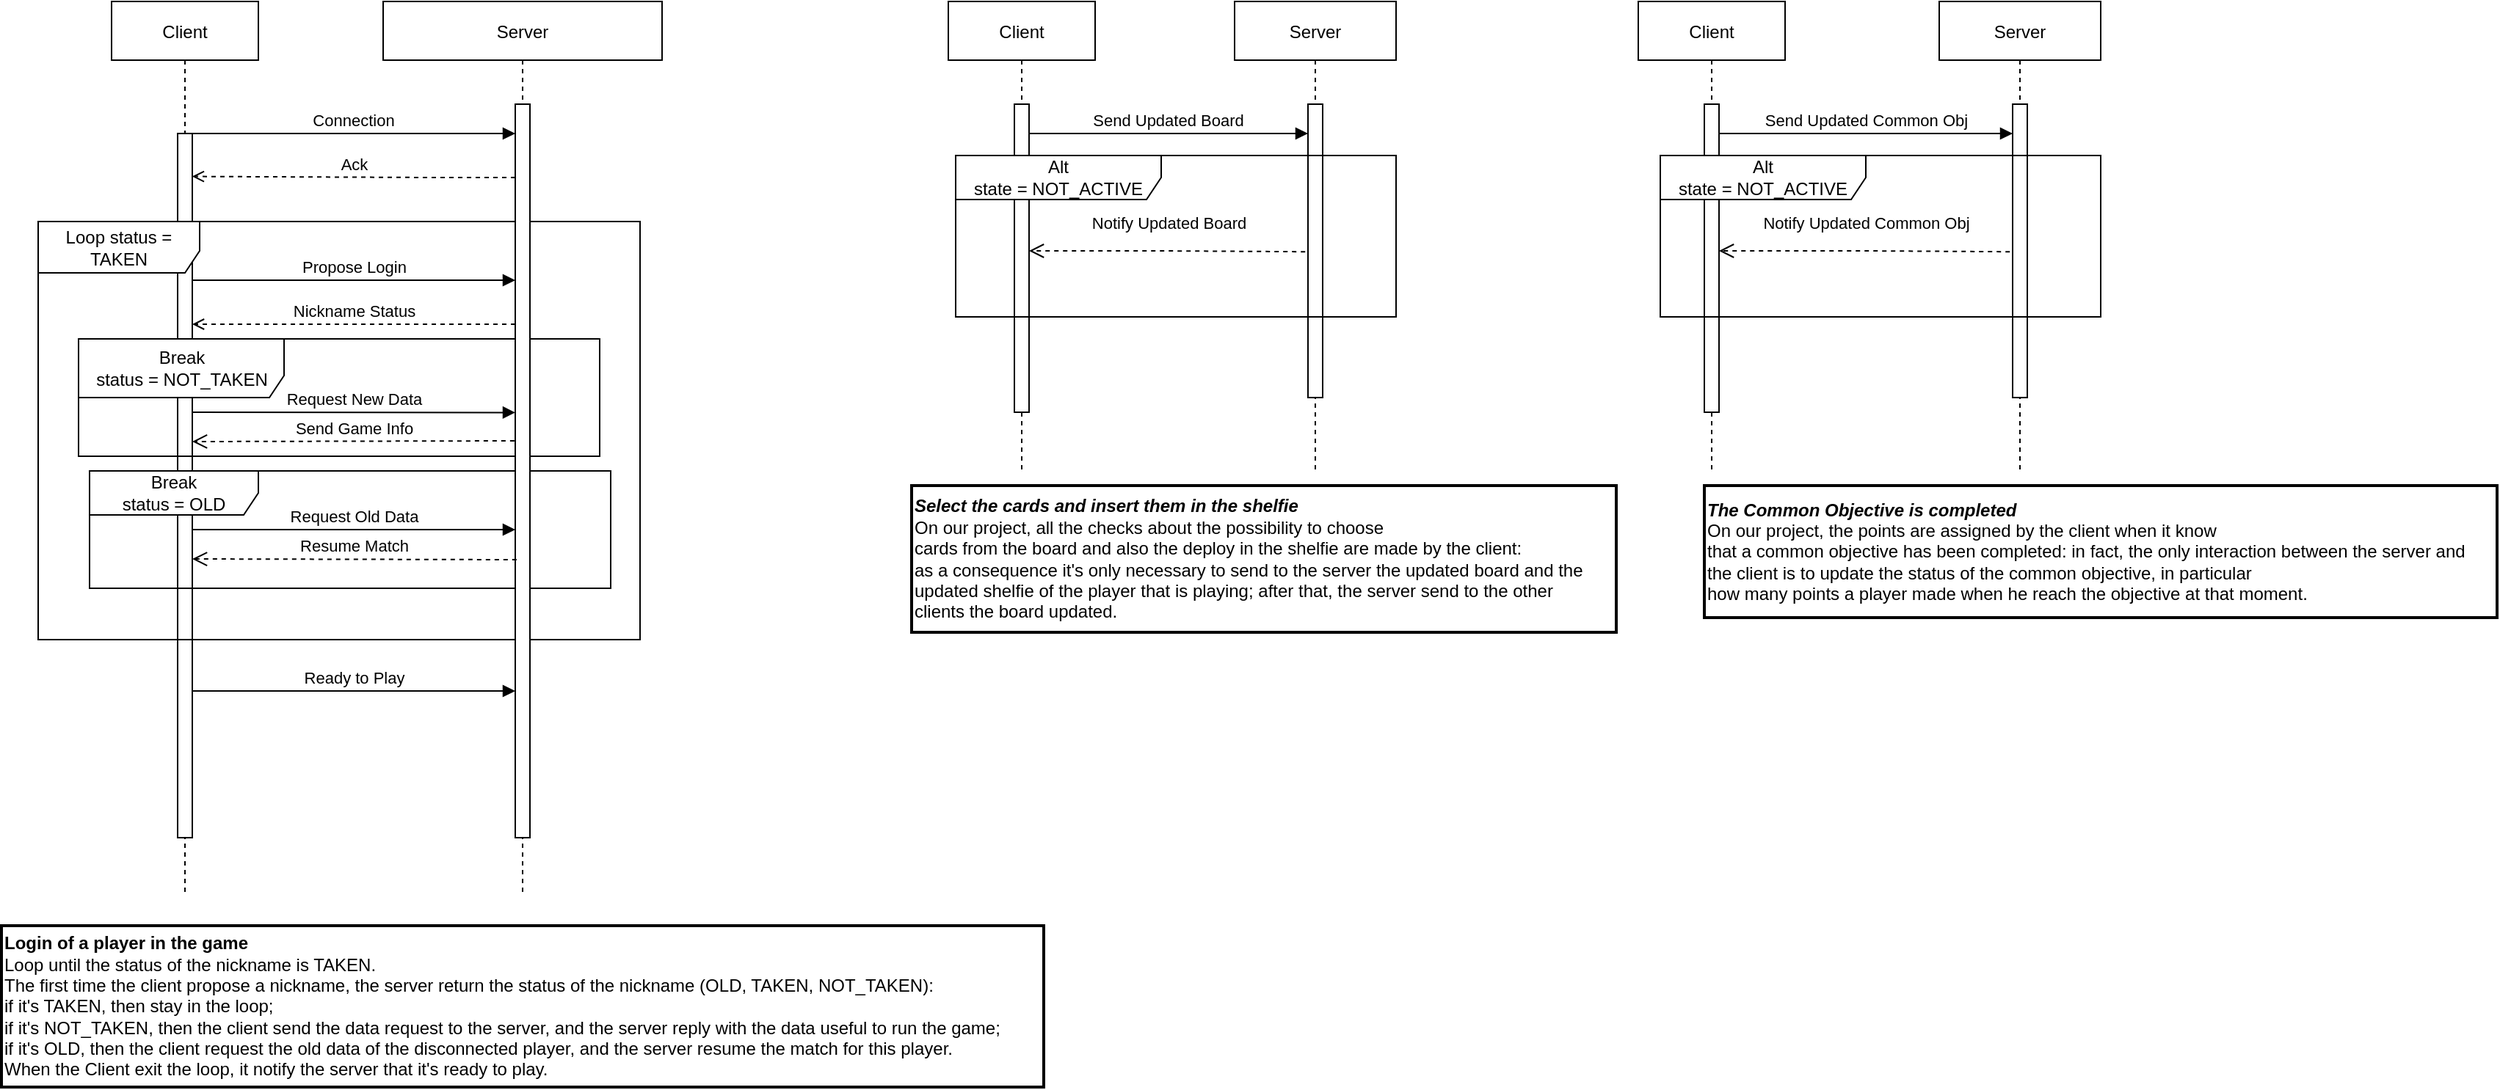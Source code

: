 <mxfile version="20.5.3" type="embed"><diagram id="kgpKYQtTHZ0yAKxKKP6v" name="Page-1"><mxGraphModel dx="3054" dy="813" grid="1" gridSize="10" guides="1" tooltips="1" connect="1" arrows="1" fold="1" page="1" pageScale="1" pageWidth="2000" pageHeight="1100" math="0" shadow="0"><root><mxCell id="0"/><mxCell id="1" parent="0"/><mxCell id="3nuBFxr9cyL0pnOWT2aG-1" value="Client" style="shape=umlLifeline;perimeter=lifelinePerimeter;container=1;collapsible=0;recursiveResize=0;rounded=0;shadow=0;strokeWidth=1;" parent="1" vertex="1"><mxGeometry x="75" y="80" width="100" height="610" as="geometry"/></mxCell><mxCell id="3nuBFxr9cyL0pnOWT2aG-2" value="" style="points=[];perimeter=orthogonalPerimeter;rounded=0;shadow=0;strokeWidth=1;" parent="3nuBFxr9cyL0pnOWT2aG-1" vertex="1"><mxGeometry x="45" y="90" width="10" height="480" as="geometry"/></mxCell><mxCell id="xd97Cj7OGT5LDfM5PxOL-47" value="Ready to Play" style="html=1;verticalAlign=bottom;endArrow=block;rounded=0;" parent="3nuBFxr9cyL0pnOWT2aG-1" target="3nuBFxr9cyL0pnOWT2aG-6" edge="1"><mxGeometry width="80" relative="1" as="geometry"><mxPoint x="55" y="470" as="sourcePoint"/><mxPoint x="135" y="470" as="targetPoint"/></mxGeometry></mxCell><mxCell id="xd97Cj7OGT5LDfM5PxOL-17" value="Loop status = TAKEN" style="shape=umlFrame;whiteSpace=wrap;html=1;width=110;height=35;gradientColor=none;" parent="3nuBFxr9cyL0pnOWT2aG-1" vertex="1"><mxGeometry x="-50" y="150" width="410" height="285" as="geometry"/></mxCell><mxCell id="xd97Cj7OGT5LDfM5PxOL-23" value="Break&lt;br&gt;status = NOT_TAKEN" style="shape=umlFrame;whiteSpace=wrap;html=1;width=140;height=40;" parent="3nuBFxr9cyL0pnOWT2aG-1" vertex="1"><mxGeometry x="-22.5" y="230" width="355" height="80" as="geometry"/></mxCell><mxCell id="xd97Cj7OGT5LDfM5PxOL-36" value="Break&lt;br&gt;status = OLD" style="shape=umlFrame;whiteSpace=wrap;html=1;fillStyle=auto;fillColor=default;width=115;height=30;swimlaneFillColor=none;" parent="1" vertex="1"><mxGeometry x="60" y="400" width="355" height="80" as="geometry"/></mxCell><mxCell id="3nuBFxr9cyL0pnOWT2aG-5" value="Server" style="shape=umlLifeline;perimeter=lifelinePerimeter;container=1;collapsible=0;recursiveResize=0;rounded=0;shadow=0;strokeWidth=1;" parent="1" vertex="1"><mxGeometry x="260" y="80" width="190" height="610" as="geometry"/></mxCell><mxCell id="3nuBFxr9cyL0pnOWT2aG-6" value="" style="points=[];perimeter=orthogonalPerimeter;rounded=0;shadow=0;strokeWidth=1;" parent="3nuBFxr9cyL0pnOWT2aG-5" vertex="1"><mxGeometry x="90" y="70" width="10" height="500" as="geometry"/></mxCell><mxCell id="xd97Cj7OGT5LDfM5PxOL-20" value="Nickname Status" style="html=1;verticalAlign=bottom;endArrow=open;rounded=0;dashed=1;endFill=0;" parent="3nuBFxr9cyL0pnOWT2aG-5" source="3nuBFxr9cyL0pnOWT2aG-6" edge="1"><mxGeometry width="80" relative="1" as="geometry"><mxPoint x="-65" y="220" as="sourcePoint"/><mxPoint x="-130" y="220" as="targetPoint"/></mxGeometry></mxCell><mxCell id="xd97Cj7OGT5LDfM5PxOL-45" value="Request New Data" style="html=1;verticalAlign=bottom;endArrow=block;rounded=0;endFill=1;" parent="3nuBFxr9cyL0pnOWT2aG-5" edge="1"><mxGeometry relative="1" as="geometry"><mxPoint x="-130" y="280" as="sourcePoint"/><mxPoint x="90" y="280.2" as="targetPoint"/></mxGeometry></mxCell><mxCell id="3nuBFxr9cyL0pnOWT2aG-8" value="Connection" style="verticalAlign=bottom;endArrow=block;shadow=0;strokeWidth=1;" parent="1" source="3nuBFxr9cyL0pnOWT2aG-2" edge="1"><mxGeometry relative="1" as="geometry"><mxPoint x="235" y="160" as="sourcePoint"/><mxPoint x="350" y="170" as="targetPoint"/><Array as="points"><mxPoint x="235" y="170"/></Array></mxGeometry></mxCell><mxCell id="xd97Cj7OGT5LDfM5PxOL-16" value="Ack" style="html=1;verticalAlign=bottom;endArrow=open;rounded=0;dashed=1;endFill=0;entryX=0.99;entryY=0.061;entryDx=0;entryDy=0;entryPerimeter=0;exitX=0;exitY=0.1;exitDx=0;exitDy=0;exitPerimeter=0;" parent="1" source="3nuBFxr9cyL0pnOWT2aG-6" target="3nuBFxr9cyL0pnOWT2aG-2" edge="1"><mxGeometry x="0.0" width="80" relative="1" as="geometry"><mxPoint x="345" y="200" as="sourcePoint"/><mxPoint x="135" y="200" as="targetPoint"/><Array as="points"><mxPoint x="295" y="200"/></Array><mxPoint as="offset"/></mxGeometry></mxCell><mxCell id="xd97Cj7OGT5LDfM5PxOL-41" value="Resume Match" style="html=1;verticalAlign=bottom;endArrow=open;dashed=1;endSize=8;rounded=0;exitX=0.092;exitY=0.621;exitDx=0;exitDy=0;exitPerimeter=0;" parent="1" source="3nuBFxr9cyL0pnOWT2aG-6" edge="1"><mxGeometry x="-0.001" relative="1" as="geometry"><mxPoint x="342.5" y="460" as="sourcePoint"/><mxPoint x="130" y="460" as="targetPoint"/><mxPoint as="offset"/></mxGeometry></mxCell><mxCell id="xd97Cj7OGT5LDfM5PxOL-42" value="Request Old Data" style="html=1;verticalAlign=bottom;endArrow=block;rounded=0;endFill=1;exitX=0.256;exitY=0.737;exitDx=0;exitDy=0;exitPerimeter=0;" parent="1" source="xd97Cj7OGT5LDfM5PxOL-17" edge="1"><mxGeometry relative="1" as="geometry"><mxPoint x="137.5" y="439.8" as="sourcePoint"/><mxPoint x="350" y="440" as="targetPoint"/></mxGeometry></mxCell><mxCell id="xd97Cj7OGT5LDfM5PxOL-49" value="Client" style="shape=umlLifeline;perimeter=lifelinePerimeter;container=1;collapsible=0;recursiveResize=0;rounded=0;shadow=0;strokeWidth=1;" parent="1" vertex="1"><mxGeometry x="645" y="80" width="100" height="320" as="geometry"/></mxCell><mxCell id="xd97Cj7OGT5LDfM5PxOL-50" value="" style="points=[];perimeter=orthogonalPerimeter;rounded=0;shadow=0;strokeWidth=1;" parent="xd97Cj7OGT5LDfM5PxOL-49" vertex="1"><mxGeometry x="45" y="70" width="10" height="210" as="geometry"/></mxCell><mxCell id="xd97Cj7OGT5LDfM5PxOL-52" value="Server" style="shape=umlLifeline;perimeter=lifelinePerimeter;container=1;collapsible=0;recursiveResize=0;rounded=0;shadow=0;strokeWidth=1;" parent="1" vertex="1"><mxGeometry x="840" y="80" width="110" height="320" as="geometry"/></mxCell><mxCell id="xd97Cj7OGT5LDfM5PxOL-53" value="" style="points=[];perimeter=orthogonalPerimeter;rounded=0;shadow=0;strokeWidth=1;" parent="xd97Cj7OGT5LDfM5PxOL-52" vertex="1"><mxGeometry x="50" y="70" width="10" height="200" as="geometry"/></mxCell><mxCell id="xd97Cj7OGT5LDfM5PxOL-72" value="Alt&lt;br&gt;state = NOT_ACTIVE" style="shape=umlFrame;whiteSpace=wrap;html=1;fillStyle=auto;fillColor=default;width=140;height=30;" parent="xd97Cj7OGT5LDfM5PxOL-52" vertex="1"><mxGeometry x="-190" y="105" width="300" height="110" as="geometry"/></mxCell><mxCell id="xd97Cj7OGT5LDfM5PxOL-59" value="Send Updated Board" style="verticalAlign=bottom;endArrow=block;shadow=0;strokeWidth=1;" parent="1" source="xd97Cj7OGT5LDfM5PxOL-50" edge="1"><mxGeometry relative="1" as="geometry"><mxPoint x="795" y="160" as="sourcePoint"/><mxPoint x="890" y="170" as="targetPoint"/><Array as="points"><mxPoint x="795" y="170"/></Array><mxPoint as="offset"/></mxGeometry></mxCell><mxCell id="xd97Cj7OGT5LDfM5PxOL-64" value="Notify Updated Board" style="html=1;verticalAlign=bottom;endArrow=open;dashed=1;endSize=8;rounded=0;exitX=-0.189;exitY=0.503;exitDx=0;exitDy=0;exitPerimeter=0;" parent="1" source="xd97Cj7OGT5LDfM5PxOL-53" edge="1"><mxGeometry x="-0.005" y="-10" relative="1" as="geometry"><mxPoint x="890" y="270" as="sourcePoint"/><mxPoint x="700" y="250" as="targetPoint"/><Array as="points"><mxPoint x="790" y="250"/></Array><mxPoint as="offset"/></mxGeometry></mxCell><mxCell id="xd97Cj7OGT5LDfM5PxOL-73" value="Client" style="shape=umlLifeline;perimeter=lifelinePerimeter;container=1;collapsible=0;recursiveResize=0;rounded=0;shadow=0;strokeWidth=1;" parent="1" vertex="1"><mxGeometry x="1115" y="80" width="100" height="320" as="geometry"/></mxCell><mxCell id="xd97Cj7OGT5LDfM5PxOL-74" value="" style="points=[];perimeter=orthogonalPerimeter;rounded=0;shadow=0;strokeWidth=1;" parent="xd97Cj7OGT5LDfM5PxOL-73" vertex="1"><mxGeometry x="45" y="70" width="10" height="210" as="geometry"/></mxCell><mxCell id="xd97Cj7OGT5LDfM5PxOL-75" value="Server" style="shape=umlLifeline;perimeter=lifelinePerimeter;container=1;collapsible=0;recursiveResize=0;rounded=0;shadow=0;strokeWidth=1;" parent="1" vertex="1"><mxGeometry x="1320" y="80" width="110" height="320" as="geometry"/></mxCell><mxCell id="xd97Cj7OGT5LDfM5PxOL-76" value="" style="points=[];perimeter=orthogonalPerimeter;rounded=0;shadow=0;strokeWidth=1;" parent="xd97Cj7OGT5LDfM5PxOL-75" vertex="1"><mxGeometry x="50" y="70" width="10" height="200" as="geometry"/></mxCell><mxCell id="xd97Cj7OGT5LDfM5PxOL-77" value="Alt&lt;br&gt;state = NOT_ACTIVE" style="shape=umlFrame;whiteSpace=wrap;html=1;fillStyle=auto;fillColor=default;width=140;height=30;" parent="xd97Cj7OGT5LDfM5PxOL-75" vertex="1"><mxGeometry x="-190" y="105" width="300" height="110" as="geometry"/></mxCell><mxCell id="xd97Cj7OGT5LDfM5PxOL-78" value="Send Updated Common Obj" style="verticalAlign=bottom;endArrow=block;shadow=0;strokeWidth=1;" parent="1" source="xd97Cj7OGT5LDfM5PxOL-74" edge="1"><mxGeometry x="0.003" relative="1" as="geometry"><mxPoint x="1275" y="160" as="sourcePoint"/><mxPoint x="1370" y="170" as="targetPoint"/><Array as="points"><mxPoint x="1275" y="170"/></Array><mxPoint as="offset"/></mxGeometry></mxCell><mxCell id="xd97Cj7OGT5LDfM5PxOL-79" value="Notify Updated Common Obj" style="html=1;verticalAlign=bottom;endArrow=open;dashed=1;endSize=8;rounded=0;exitX=-0.189;exitY=0.503;exitDx=0;exitDy=0;exitPerimeter=0;" parent="1" source="xd97Cj7OGT5LDfM5PxOL-76" edge="1"><mxGeometry x="-0.005" y="-10" relative="1" as="geometry"><mxPoint x="1370" y="270" as="sourcePoint"/><mxPoint x="1170" y="250.0" as="targetPoint"/><Array as="points"><mxPoint x="1270" y="250"/></Array><mxPoint as="offset"/></mxGeometry></mxCell><mxCell id="3" value="&lt;div style=&quot;&quot;&gt;&lt;div&gt;&lt;b&gt;Login of a player in the game&lt;/b&gt;&lt;/div&gt;&lt;div&gt;Loop until the status of the nickname is TAKEN.&lt;/div&gt;&lt;div&gt;The first time the client propose a nickname, the server return the status of the nickname (OLD, TAKEN, NOT_TAKEN):&amp;nbsp;&lt;/div&gt;&lt;div&gt;if it's TAKEN, then stay in the loop;&lt;/div&gt;&lt;div&gt;if it's NOT_TAKEN, then the client send the data request to the server, and the server reply with the data useful to run the game;&amp;nbsp;&lt;/div&gt;&lt;div&gt;if it's OLD, then the client request the old data of the disconnected player, and the server resume the match for this player.&lt;/div&gt;&lt;div style=&quot;&quot;&gt;When the Client exit the loop, it notify the server that it's ready to play.&lt;/div&gt;&lt;/div&gt;" style="text;html=1;align=left;verticalAlign=middle;resizable=0;points=[];autosize=1;strokeColor=default;fillColor=none;strokeWidth=2;" parent="1" vertex="1"><mxGeometry y="710" width="710" height="110" as="geometry"/></mxCell><mxCell id="10" value="&lt;div&gt;&lt;b&gt;&lt;i&gt;Select the cards and insert them in the shelfie&lt;/i&gt;&lt;/b&gt;&lt;/div&gt;&lt;div&gt;On our project, all the checks about the possibility to choose&amp;nbsp;&lt;/div&gt;&lt;div style=&quot;&quot;&gt;cards from the board and also the deploy in the shelfie are made by the client:&amp;nbsp;&lt;/div&gt;&lt;div&gt;as a consequence it's only necessary to send to the server the updated board and the&amp;nbsp;&lt;/div&gt;&lt;div&gt;updated shelfie of the player that is playing; after that, the server send to the other&amp;nbsp;&lt;/div&gt;&lt;div&gt;clients the board updated.&lt;/div&gt;" style="text;html=1;align=left;verticalAlign=middle;resizable=0;points=[];autosize=1;strokeColor=default;fillColor=none;strokeWidth=2;" parent="1" vertex="1"><mxGeometry x="620" y="410" width="480" height="100" as="geometry"/></mxCell><mxCell id="11" value="&lt;div&gt;&lt;b&gt;&lt;i&gt;The Common Objective is completed&lt;/i&gt;&lt;/b&gt;&lt;/div&gt;&lt;div style=&quot;&quot;&gt;On our project, the points are assigned by the client when it know&amp;nbsp;&lt;/div&gt;&lt;div&gt;that a common objective has been completed: in fact, the only interaction between the server and&amp;nbsp;&lt;/div&gt;&lt;div&gt;the client is to update the status of the common objective, in particular&amp;nbsp;&lt;/div&gt;&lt;div&gt;how many points a player made when he reach the objective at that moment.&lt;/div&gt;" style="text;html=1;align=left;verticalAlign=middle;resizable=0;points=[];autosize=1;strokeColor=default;fillColor=none;strokeWidth=2;" parent="1" vertex="1"><mxGeometry x="1160" y="410" width="540" height="90" as="geometry"/></mxCell><mxCell id="xd97Cj7OGT5LDfM5PxOL-46" value="Send Game Info" style="html=1;verticalAlign=bottom;endArrow=open;dashed=1;endSize=8;rounded=0;exitX=-0.056;exitY=0.459;exitDx=0;exitDy=0;exitPerimeter=0;" parent="1" source="3nuBFxr9cyL0pnOWT2aG-6" edge="1"><mxGeometry x="-0.001" relative="1" as="geometry"><mxPoint x="342.5" y="380" as="sourcePoint"/><mxPoint x="130" y="380" as="targetPoint"/><mxPoint as="offset"/></mxGeometry></mxCell><mxCell id="xd97Cj7OGT5LDfM5PxOL-19" value="Propose Login" style="html=1;verticalAlign=bottom;endArrow=block;rounded=0;" parent="1" target="3nuBFxr9cyL0pnOWT2aG-6" edge="1"><mxGeometry width="80" relative="1" as="geometry"><mxPoint x="130" y="270" as="sourcePoint"/><mxPoint x="215" y="270" as="targetPoint"/></mxGeometry></mxCell></root></mxGraphModel></diagram></mxfile>